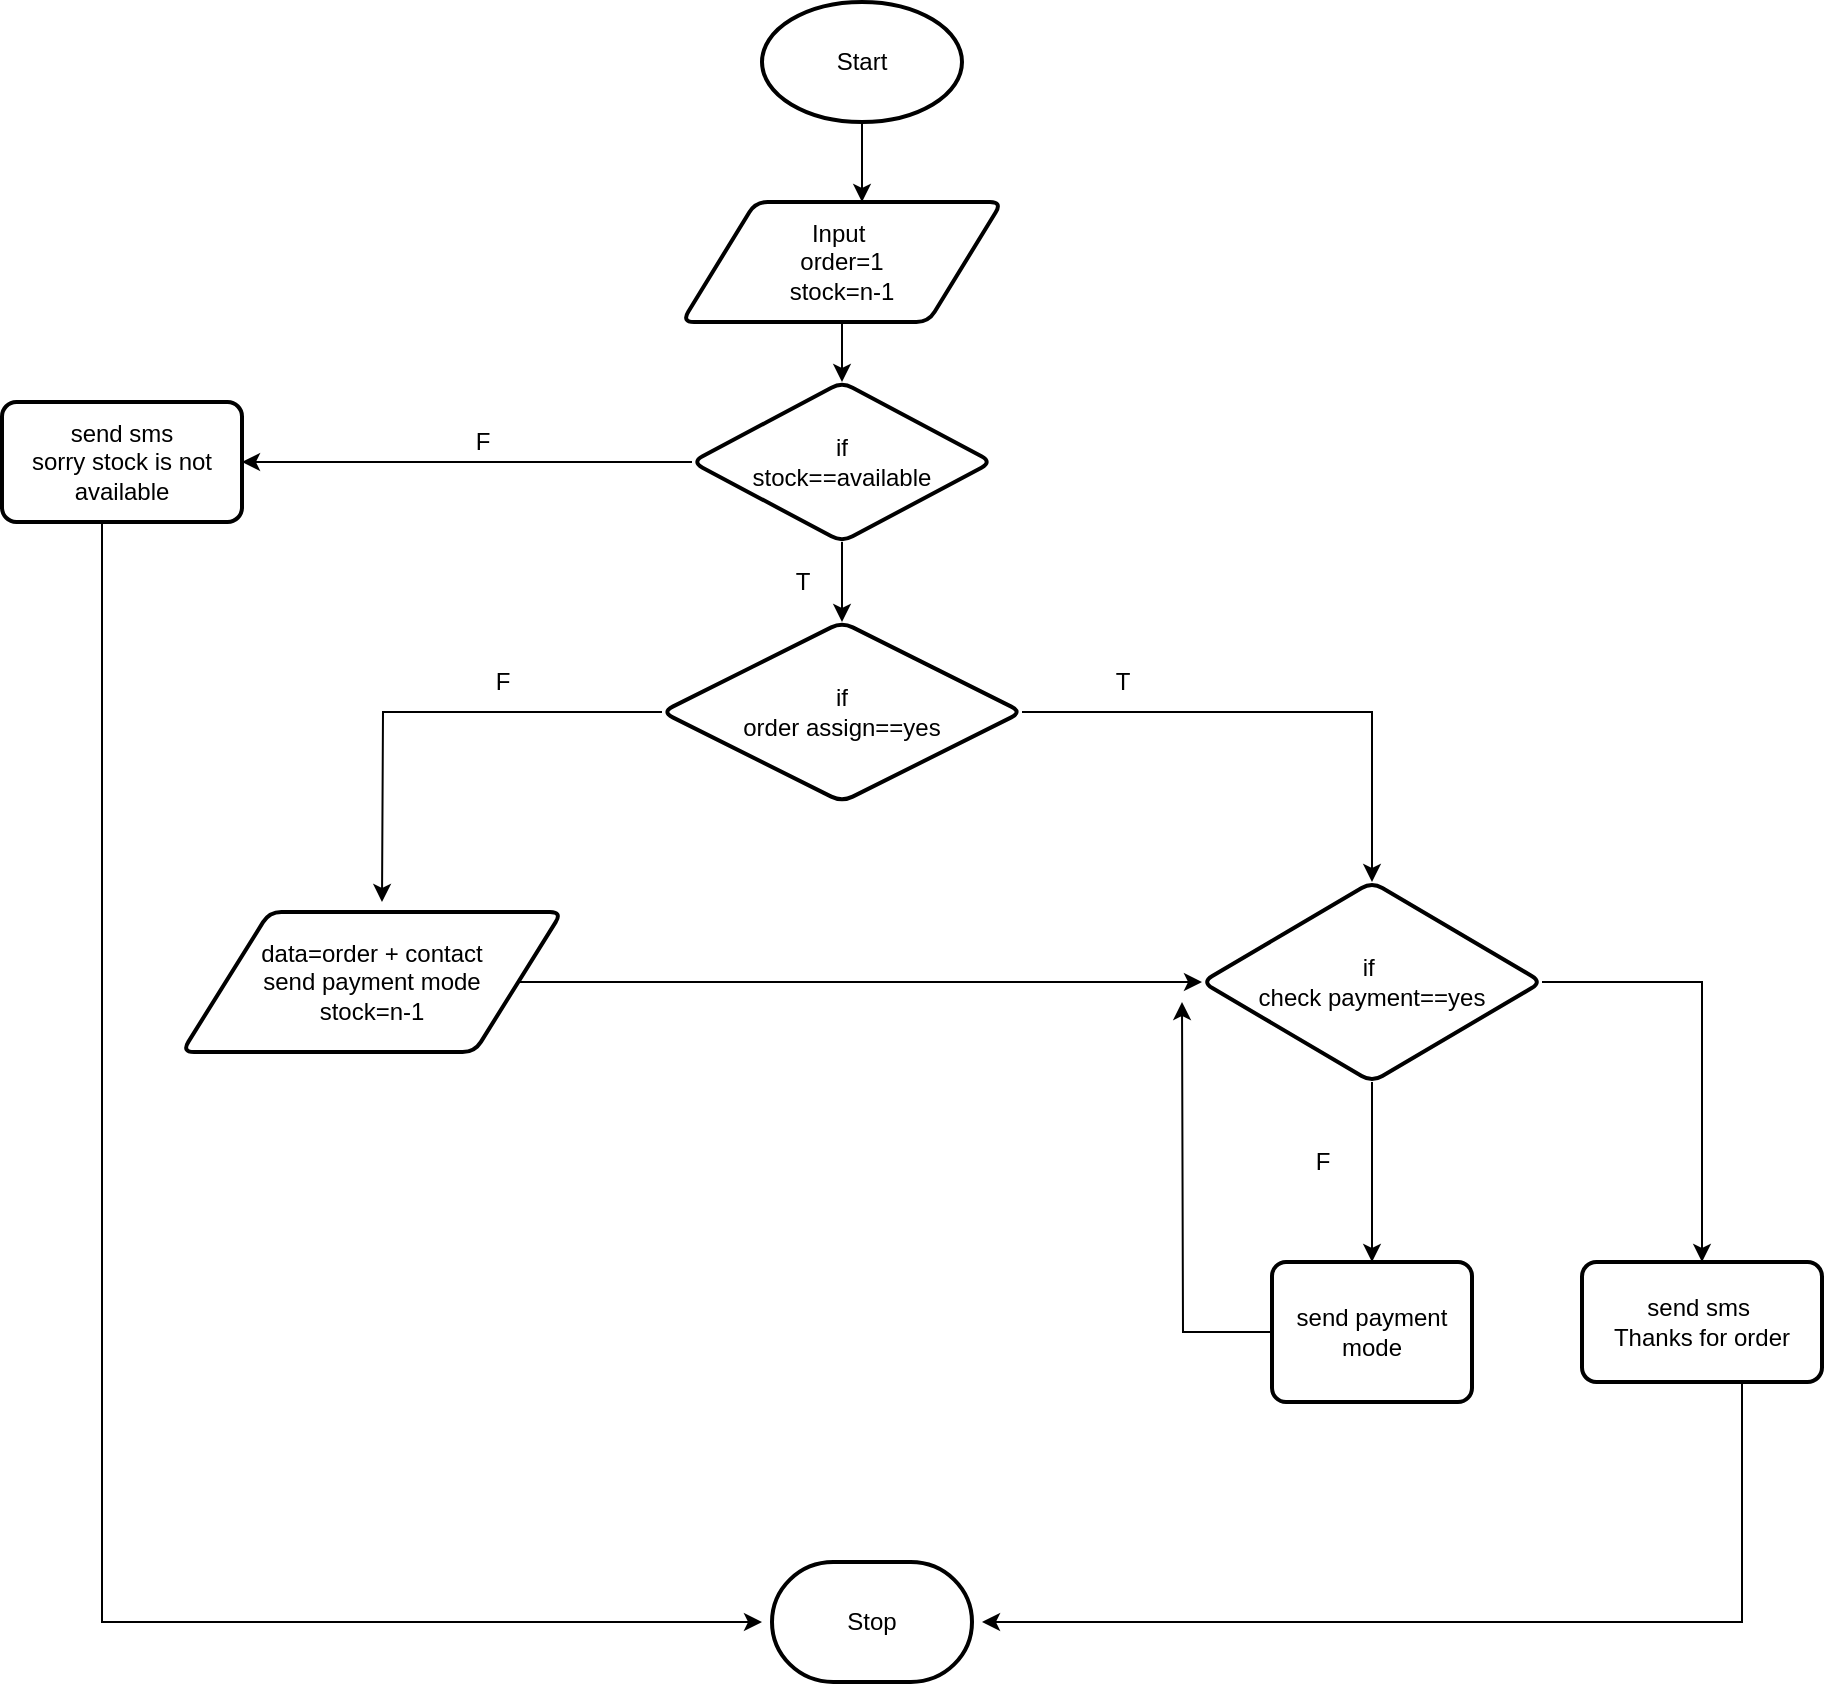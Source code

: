 <mxfile version="20.5.3" type="device"><diagram id="AeX7e0-O29UPnETvDwSY" name="Page-1"><mxGraphModel dx="1842" dy="539" grid="1" gridSize="10" guides="1" tooltips="1" connect="1" arrows="1" fold="1" page="1" pageScale="1" pageWidth="850" pageHeight="1100" math="0" shadow="0"><root><mxCell id="0"/><mxCell id="1" parent="0"/><mxCell id="26UK8HqWQWdnxYvvibR4-3" value="" style="edgeStyle=orthogonalEdgeStyle;rounded=0;orthogonalLoop=1;jettySize=auto;html=1;" edge="1" parent="1" source="26UK8HqWQWdnxYvvibR4-1"><mxGeometry relative="1" as="geometry"><mxPoint x="400" y="130" as="targetPoint"/></mxGeometry></mxCell><mxCell id="26UK8HqWQWdnxYvvibR4-1" value="Start" style="strokeWidth=2;html=1;shape=mxgraph.flowchart.start_1;whiteSpace=wrap;" vertex="1" parent="1"><mxGeometry x="350" y="30" width="100" height="60" as="geometry"/></mxCell><mxCell id="26UK8HqWQWdnxYvvibR4-18" value="" style="edgeStyle=orthogonalEdgeStyle;rounded=0;orthogonalLoop=1;jettySize=auto;html=1;" edge="1" parent="1" source="26UK8HqWQWdnxYvvibR4-4" target="26UK8HqWQWdnxYvvibR4-15"><mxGeometry relative="1" as="geometry"/></mxCell><mxCell id="26UK8HqWQWdnxYvvibR4-4" value="Input&amp;nbsp;&lt;br&gt;order=1&lt;br&gt;stock=n-1" style="shape=parallelogram;html=1;strokeWidth=2;perimeter=parallelogramPerimeter;whiteSpace=wrap;rounded=1;arcSize=12;size=0.23;" vertex="1" parent="1"><mxGeometry x="310" y="130" width="160" height="60" as="geometry"/></mxCell><mxCell id="26UK8HqWQWdnxYvvibR4-11" value="" style="edgeStyle=orthogonalEdgeStyle;rounded=0;orthogonalLoop=1;jettySize=auto;html=1;" edge="1" parent="1" source="26UK8HqWQWdnxYvvibR4-8" target="26UK8HqWQWdnxYvvibR4-10"><mxGeometry relative="1" as="geometry"/></mxCell><mxCell id="26UK8HqWQWdnxYvvibR4-20" style="edgeStyle=orthogonalEdgeStyle;rounded=0;orthogonalLoop=1;jettySize=auto;html=1;" edge="1" parent="1" source="26UK8HqWQWdnxYvvibR4-8"><mxGeometry relative="1" as="geometry"><mxPoint x="160" y="480" as="targetPoint"/></mxGeometry></mxCell><mxCell id="26UK8HqWQWdnxYvvibR4-8" value="if&lt;br&gt;order assign==yes" style="rhombus;whiteSpace=wrap;html=1;strokeWidth=2;rounded=1;arcSize=12;" vertex="1" parent="1"><mxGeometry x="300" y="340" width="180" height="90" as="geometry"/></mxCell><mxCell id="26UK8HqWQWdnxYvvibR4-26" value="" style="edgeStyle=orthogonalEdgeStyle;rounded=0;orthogonalLoop=1;jettySize=auto;html=1;" edge="1" parent="1" source="26UK8HqWQWdnxYvvibR4-10"><mxGeometry relative="1" as="geometry"><mxPoint x="655" y="660" as="targetPoint"/></mxGeometry></mxCell><mxCell id="26UK8HqWQWdnxYvvibR4-32" value="" style="edgeStyle=orthogonalEdgeStyle;rounded=0;orthogonalLoop=1;jettySize=auto;html=1;" edge="1" parent="1" source="26UK8HqWQWdnxYvvibR4-10" target="26UK8HqWQWdnxYvvibR4-31"><mxGeometry relative="1" as="geometry"/></mxCell><mxCell id="26UK8HqWQWdnxYvvibR4-10" value="if&amp;nbsp;&lt;br&gt;check payment==yes" style="rhombus;whiteSpace=wrap;html=1;strokeWidth=2;rounded=1;arcSize=12;" vertex="1" parent="1"><mxGeometry x="570" y="470" width="170" height="100" as="geometry"/></mxCell><mxCell id="26UK8HqWQWdnxYvvibR4-24" style="edgeStyle=orthogonalEdgeStyle;rounded=0;orthogonalLoop=1;jettySize=auto;html=1;" edge="1" parent="1" source="26UK8HqWQWdnxYvvibR4-14" target="26UK8HqWQWdnxYvvibR4-10"><mxGeometry relative="1" as="geometry"/></mxCell><mxCell id="26UK8HqWQWdnxYvvibR4-14" value="data=order + contact&lt;br&gt;send payment mode&lt;br&gt;stock=n-1" style="shape=parallelogram;html=1;strokeWidth=2;perimeter=parallelogramPerimeter;whiteSpace=wrap;rounded=1;arcSize=12;size=0.23;" vertex="1" parent="1"><mxGeometry x="60" y="485" width="190" height="70" as="geometry"/></mxCell><mxCell id="26UK8HqWQWdnxYvvibR4-17" value="" style="edgeStyle=orthogonalEdgeStyle;rounded=0;orthogonalLoop=1;jettySize=auto;html=1;" edge="1" parent="1" source="26UK8HqWQWdnxYvvibR4-15" target="26UK8HqWQWdnxYvvibR4-8"><mxGeometry relative="1" as="geometry"/></mxCell><mxCell id="26UK8HqWQWdnxYvvibR4-37" value="" style="edgeStyle=orthogonalEdgeStyle;rounded=0;orthogonalLoop=1;jettySize=auto;html=1;" edge="1" parent="1" source="26UK8HqWQWdnxYvvibR4-15" target="26UK8HqWQWdnxYvvibR4-36"><mxGeometry relative="1" as="geometry"/></mxCell><mxCell id="26UK8HqWQWdnxYvvibR4-15" value="if &lt;br&gt;stock==available" style="rhombus;whiteSpace=wrap;html=1;strokeWidth=2;rounded=1;arcSize=12;" vertex="1" parent="1"><mxGeometry x="315" y="220" width="150" height="80" as="geometry"/></mxCell><mxCell id="26UK8HqWQWdnxYvvibR4-21" value="T" style="text;html=1;align=center;verticalAlign=middle;resizable=0;points=[];autosize=1;strokeColor=none;fillColor=none;" vertex="1" parent="1"><mxGeometry x="355" y="305" width="30" height="30" as="geometry"/></mxCell><mxCell id="26UK8HqWQWdnxYvvibR4-22" value="T" style="text;html=1;align=center;verticalAlign=middle;resizable=0;points=[];autosize=1;strokeColor=none;fillColor=none;" vertex="1" parent="1"><mxGeometry x="515" y="355" width="30" height="30" as="geometry"/></mxCell><mxCell id="26UK8HqWQWdnxYvvibR4-23" value="F" style="text;html=1;align=center;verticalAlign=middle;resizable=0;points=[];autosize=1;strokeColor=none;fillColor=none;" vertex="1" parent="1"><mxGeometry x="205" y="355" width="30" height="30" as="geometry"/></mxCell><mxCell id="26UK8HqWQWdnxYvvibR4-30" style="edgeStyle=orthogonalEdgeStyle;rounded=0;orthogonalLoop=1;jettySize=auto;html=1;" edge="1" parent="1" source="26UK8HqWQWdnxYvvibR4-27"><mxGeometry relative="1" as="geometry"><mxPoint x="560" y="530" as="targetPoint"/></mxGeometry></mxCell><mxCell id="26UK8HqWQWdnxYvvibR4-27" value="send payment mode" style="rounded=1;whiteSpace=wrap;html=1;absoluteArcSize=1;arcSize=14;strokeWidth=2;" vertex="1" parent="1"><mxGeometry x="605" y="660" width="100" height="70" as="geometry"/></mxCell><mxCell id="26UK8HqWQWdnxYvvibR4-28" value="F" style="text;html=1;align=center;verticalAlign=middle;resizable=0;points=[];autosize=1;strokeColor=none;fillColor=none;" vertex="1" parent="1"><mxGeometry x="615" y="595" width="30" height="30" as="geometry"/></mxCell><mxCell id="26UK8HqWQWdnxYvvibR4-35" style="edgeStyle=orthogonalEdgeStyle;rounded=0;orthogonalLoop=1;jettySize=auto;html=1;" edge="1" parent="1" source="26UK8HqWQWdnxYvvibR4-31"><mxGeometry relative="1" as="geometry"><mxPoint x="460" y="840" as="targetPoint"/><Array as="points"><mxPoint x="840" y="840"/><mxPoint x="810" y="840"/></Array></mxGeometry></mxCell><mxCell id="26UK8HqWQWdnxYvvibR4-31" value="send sms&amp;nbsp;&lt;br&gt;Thanks for order" style="whiteSpace=wrap;html=1;strokeWidth=2;rounded=1;arcSize=12;" vertex="1" parent="1"><mxGeometry x="760" y="660" width="120" height="60" as="geometry"/></mxCell><mxCell id="26UK8HqWQWdnxYvvibR4-33" value="Stop" style="strokeWidth=2;html=1;shape=mxgraph.flowchart.terminator;whiteSpace=wrap;" vertex="1" parent="1"><mxGeometry x="355" y="810" width="100" height="60" as="geometry"/></mxCell><mxCell id="26UK8HqWQWdnxYvvibR4-39" style="edgeStyle=orthogonalEdgeStyle;rounded=0;orthogonalLoop=1;jettySize=auto;html=1;" edge="1" parent="1" source="26UK8HqWQWdnxYvvibR4-36"><mxGeometry relative="1" as="geometry"><mxPoint x="350" y="840" as="targetPoint"/><Array as="points"><mxPoint x="20" y="840"/><mxPoint x="350" y="840"/></Array></mxGeometry></mxCell><mxCell id="26UK8HqWQWdnxYvvibR4-36" value="send sms&lt;br&gt;sorry stock is not available" style="whiteSpace=wrap;html=1;strokeWidth=2;rounded=1;arcSize=12;" vertex="1" parent="1"><mxGeometry x="-30" y="230" width="120" height="60" as="geometry"/></mxCell><mxCell id="26UK8HqWQWdnxYvvibR4-40" value="F" style="text;html=1;align=center;verticalAlign=middle;resizable=0;points=[];autosize=1;strokeColor=none;fillColor=none;" vertex="1" parent="1"><mxGeometry x="195" y="235" width="30" height="30" as="geometry"/></mxCell></root></mxGraphModel></diagram></mxfile>